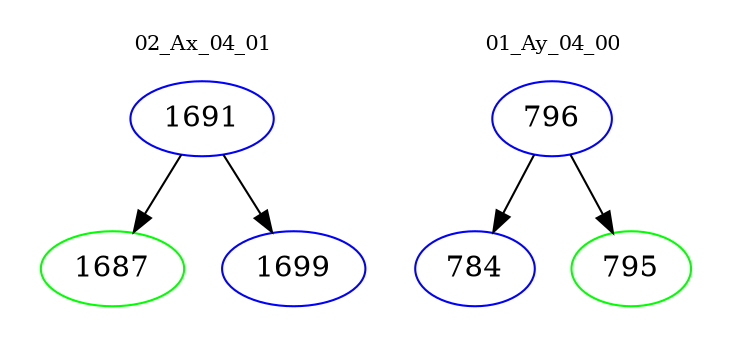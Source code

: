 digraph{
subgraph cluster_0 {
color = white
label = "02_Ax_04_01";
fontsize=10;
T0_1691 [label="1691", color="blue"]
T0_1691 -> T0_1687 [color="black"]
T0_1687 [label="1687", color="green"]
T0_1691 -> T0_1699 [color="black"]
T0_1699 [label="1699", color="blue"]
}
subgraph cluster_1 {
color = white
label = "01_Ay_04_00";
fontsize=10;
T1_796 [label="796", color="blue"]
T1_796 -> T1_784 [color="black"]
T1_784 [label="784", color="blue"]
T1_796 -> T1_795 [color="black"]
T1_795 [label="795", color="green"]
}
}
